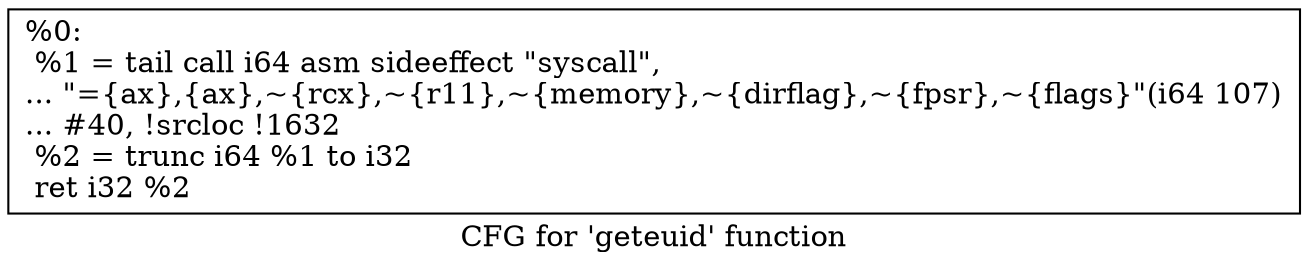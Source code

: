 digraph "CFG for 'geteuid' function" {
	label="CFG for 'geteuid' function";

	Node0x1d7cf70 [shape=record,label="{%0:\l  %1 = tail call i64 asm sideeffect \"syscall\",\l... \"=\{ax\},\{ax\},~\{rcx\},~\{r11\},~\{memory\},~\{dirflag\},~\{fpsr\},~\{flags\}\"(i64 107)\l... #40, !srcloc !1632\l  %2 = trunc i64 %1 to i32\l  ret i32 %2\l}"];
}
